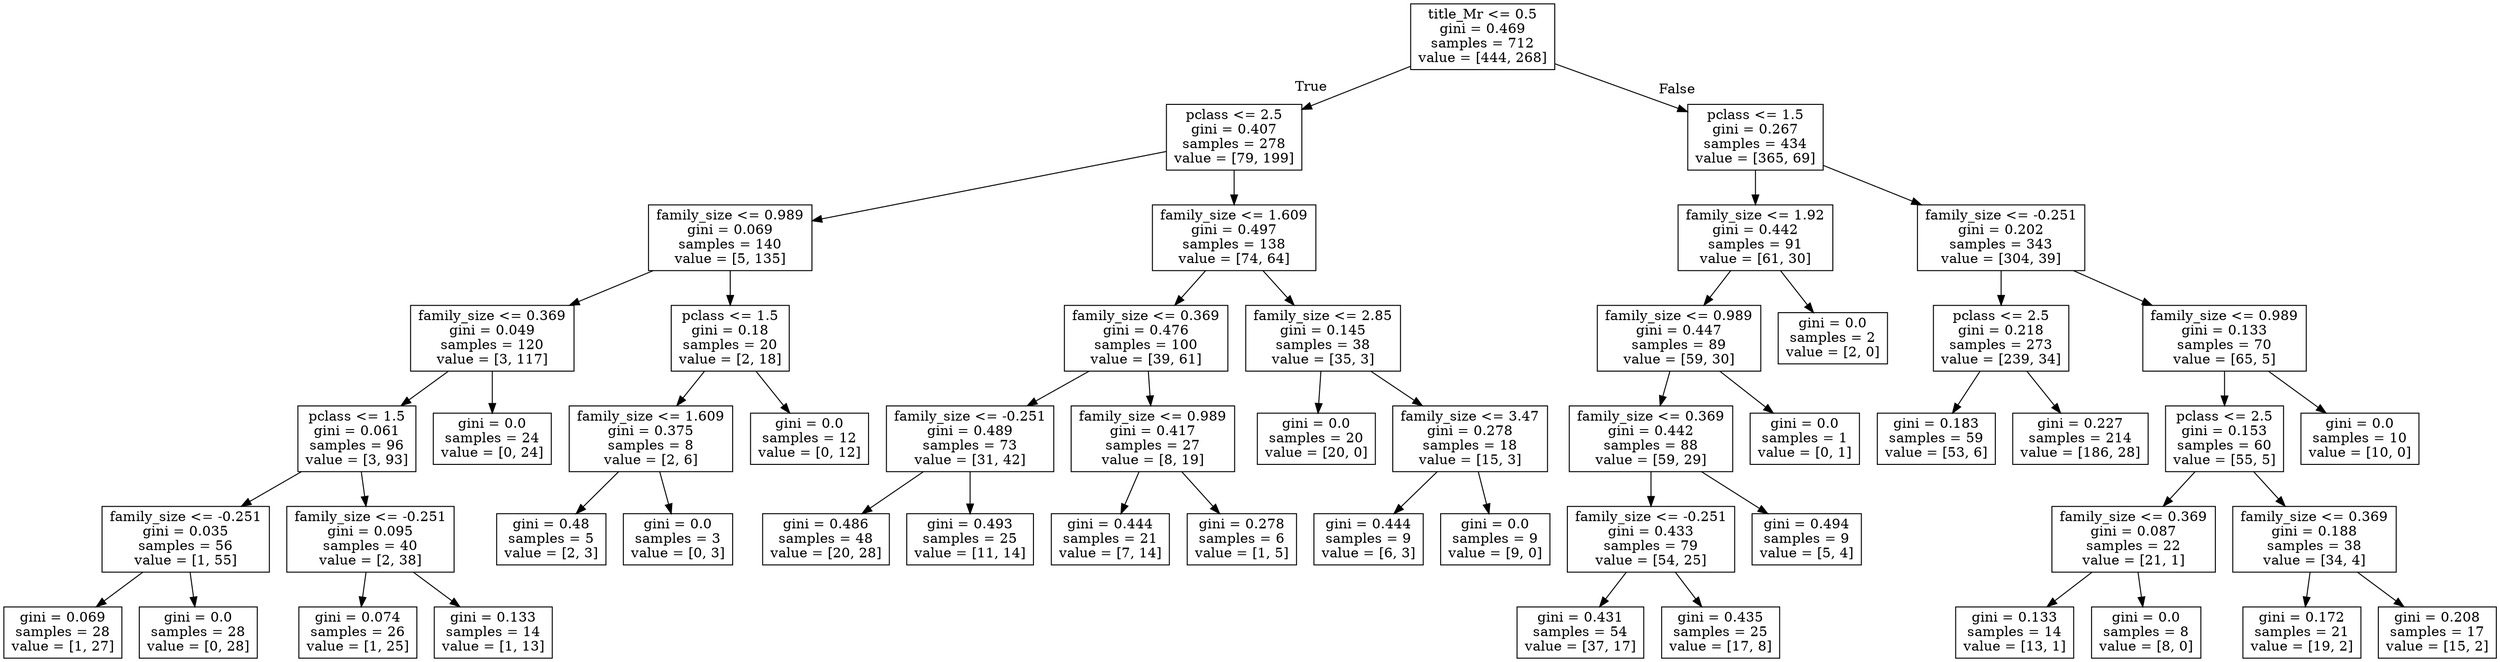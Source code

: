 digraph Tree {
node [shape=box] ;
0 [label="title_Mr <= 0.5\ngini = 0.469\nsamples = 712\nvalue = [444, 268]"] ;
1 [label="pclass <= 2.5\ngini = 0.407\nsamples = 278\nvalue = [79, 199]"] ;
0 -> 1 [labeldistance=2.5, labelangle=45, headlabel="True"] ;
2 [label="family_size <= 0.989\ngini = 0.069\nsamples = 140\nvalue = [5, 135]"] ;
1 -> 2 ;
3 [label="family_size <= 0.369\ngini = 0.049\nsamples = 120\nvalue = [3, 117]"] ;
2 -> 3 ;
4 [label="pclass <= 1.5\ngini = 0.061\nsamples = 96\nvalue = [3, 93]"] ;
3 -> 4 ;
5 [label="family_size <= -0.251\ngini = 0.035\nsamples = 56\nvalue = [1, 55]"] ;
4 -> 5 ;
6 [label="gini = 0.069\nsamples = 28\nvalue = [1, 27]"] ;
5 -> 6 ;
7 [label="gini = 0.0\nsamples = 28\nvalue = [0, 28]"] ;
5 -> 7 ;
8 [label="family_size <= -0.251\ngini = 0.095\nsamples = 40\nvalue = [2, 38]"] ;
4 -> 8 ;
9 [label="gini = 0.074\nsamples = 26\nvalue = [1, 25]"] ;
8 -> 9 ;
10 [label="gini = 0.133\nsamples = 14\nvalue = [1, 13]"] ;
8 -> 10 ;
11 [label="gini = 0.0\nsamples = 24\nvalue = [0, 24]"] ;
3 -> 11 ;
12 [label="pclass <= 1.5\ngini = 0.18\nsamples = 20\nvalue = [2, 18]"] ;
2 -> 12 ;
13 [label="family_size <= 1.609\ngini = 0.375\nsamples = 8\nvalue = [2, 6]"] ;
12 -> 13 ;
14 [label="gini = 0.48\nsamples = 5\nvalue = [2, 3]"] ;
13 -> 14 ;
15 [label="gini = 0.0\nsamples = 3\nvalue = [0, 3]"] ;
13 -> 15 ;
16 [label="gini = 0.0\nsamples = 12\nvalue = [0, 12]"] ;
12 -> 16 ;
17 [label="family_size <= 1.609\ngini = 0.497\nsamples = 138\nvalue = [74, 64]"] ;
1 -> 17 ;
18 [label="family_size <= 0.369\ngini = 0.476\nsamples = 100\nvalue = [39, 61]"] ;
17 -> 18 ;
19 [label="family_size <= -0.251\ngini = 0.489\nsamples = 73\nvalue = [31, 42]"] ;
18 -> 19 ;
20 [label="gini = 0.486\nsamples = 48\nvalue = [20, 28]"] ;
19 -> 20 ;
21 [label="gini = 0.493\nsamples = 25\nvalue = [11, 14]"] ;
19 -> 21 ;
22 [label="family_size <= 0.989\ngini = 0.417\nsamples = 27\nvalue = [8, 19]"] ;
18 -> 22 ;
23 [label="gini = 0.444\nsamples = 21\nvalue = [7, 14]"] ;
22 -> 23 ;
24 [label="gini = 0.278\nsamples = 6\nvalue = [1, 5]"] ;
22 -> 24 ;
25 [label="family_size <= 2.85\ngini = 0.145\nsamples = 38\nvalue = [35, 3]"] ;
17 -> 25 ;
26 [label="gini = 0.0\nsamples = 20\nvalue = [20, 0]"] ;
25 -> 26 ;
27 [label="family_size <= 3.47\ngini = 0.278\nsamples = 18\nvalue = [15, 3]"] ;
25 -> 27 ;
28 [label="gini = 0.444\nsamples = 9\nvalue = [6, 3]"] ;
27 -> 28 ;
29 [label="gini = 0.0\nsamples = 9\nvalue = [9, 0]"] ;
27 -> 29 ;
30 [label="pclass <= 1.5\ngini = 0.267\nsamples = 434\nvalue = [365, 69]"] ;
0 -> 30 [labeldistance=2.5, labelangle=-45, headlabel="False"] ;
31 [label="family_size <= 1.92\ngini = 0.442\nsamples = 91\nvalue = [61, 30]"] ;
30 -> 31 ;
32 [label="family_size <= 0.989\ngini = 0.447\nsamples = 89\nvalue = [59, 30]"] ;
31 -> 32 ;
33 [label="family_size <= 0.369\ngini = 0.442\nsamples = 88\nvalue = [59, 29]"] ;
32 -> 33 ;
34 [label="family_size <= -0.251\ngini = 0.433\nsamples = 79\nvalue = [54, 25]"] ;
33 -> 34 ;
35 [label="gini = 0.431\nsamples = 54\nvalue = [37, 17]"] ;
34 -> 35 ;
36 [label="gini = 0.435\nsamples = 25\nvalue = [17, 8]"] ;
34 -> 36 ;
37 [label="gini = 0.494\nsamples = 9\nvalue = [5, 4]"] ;
33 -> 37 ;
38 [label="gini = 0.0\nsamples = 1\nvalue = [0, 1]"] ;
32 -> 38 ;
39 [label="gini = 0.0\nsamples = 2\nvalue = [2, 0]"] ;
31 -> 39 ;
40 [label="family_size <= -0.251\ngini = 0.202\nsamples = 343\nvalue = [304, 39]"] ;
30 -> 40 ;
41 [label="pclass <= 2.5\ngini = 0.218\nsamples = 273\nvalue = [239, 34]"] ;
40 -> 41 ;
42 [label="gini = 0.183\nsamples = 59\nvalue = [53, 6]"] ;
41 -> 42 ;
43 [label="gini = 0.227\nsamples = 214\nvalue = [186, 28]"] ;
41 -> 43 ;
44 [label="family_size <= 0.989\ngini = 0.133\nsamples = 70\nvalue = [65, 5]"] ;
40 -> 44 ;
45 [label="pclass <= 2.5\ngini = 0.153\nsamples = 60\nvalue = [55, 5]"] ;
44 -> 45 ;
46 [label="family_size <= 0.369\ngini = 0.087\nsamples = 22\nvalue = [21, 1]"] ;
45 -> 46 ;
47 [label="gini = 0.133\nsamples = 14\nvalue = [13, 1]"] ;
46 -> 47 ;
48 [label="gini = 0.0\nsamples = 8\nvalue = [8, 0]"] ;
46 -> 48 ;
49 [label="family_size <= 0.369\ngini = 0.188\nsamples = 38\nvalue = [34, 4]"] ;
45 -> 49 ;
50 [label="gini = 0.172\nsamples = 21\nvalue = [19, 2]"] ;
49 -> 50 ;
51 [label="gini = 0.208\nsamples = 17\nvalue = [15, 2]"] ;
49 -> 51 ;
52 [label="gini = 0.0\nsamples = 10\nvalue = [10, 0]"] ;
44 -> 52 ;
}